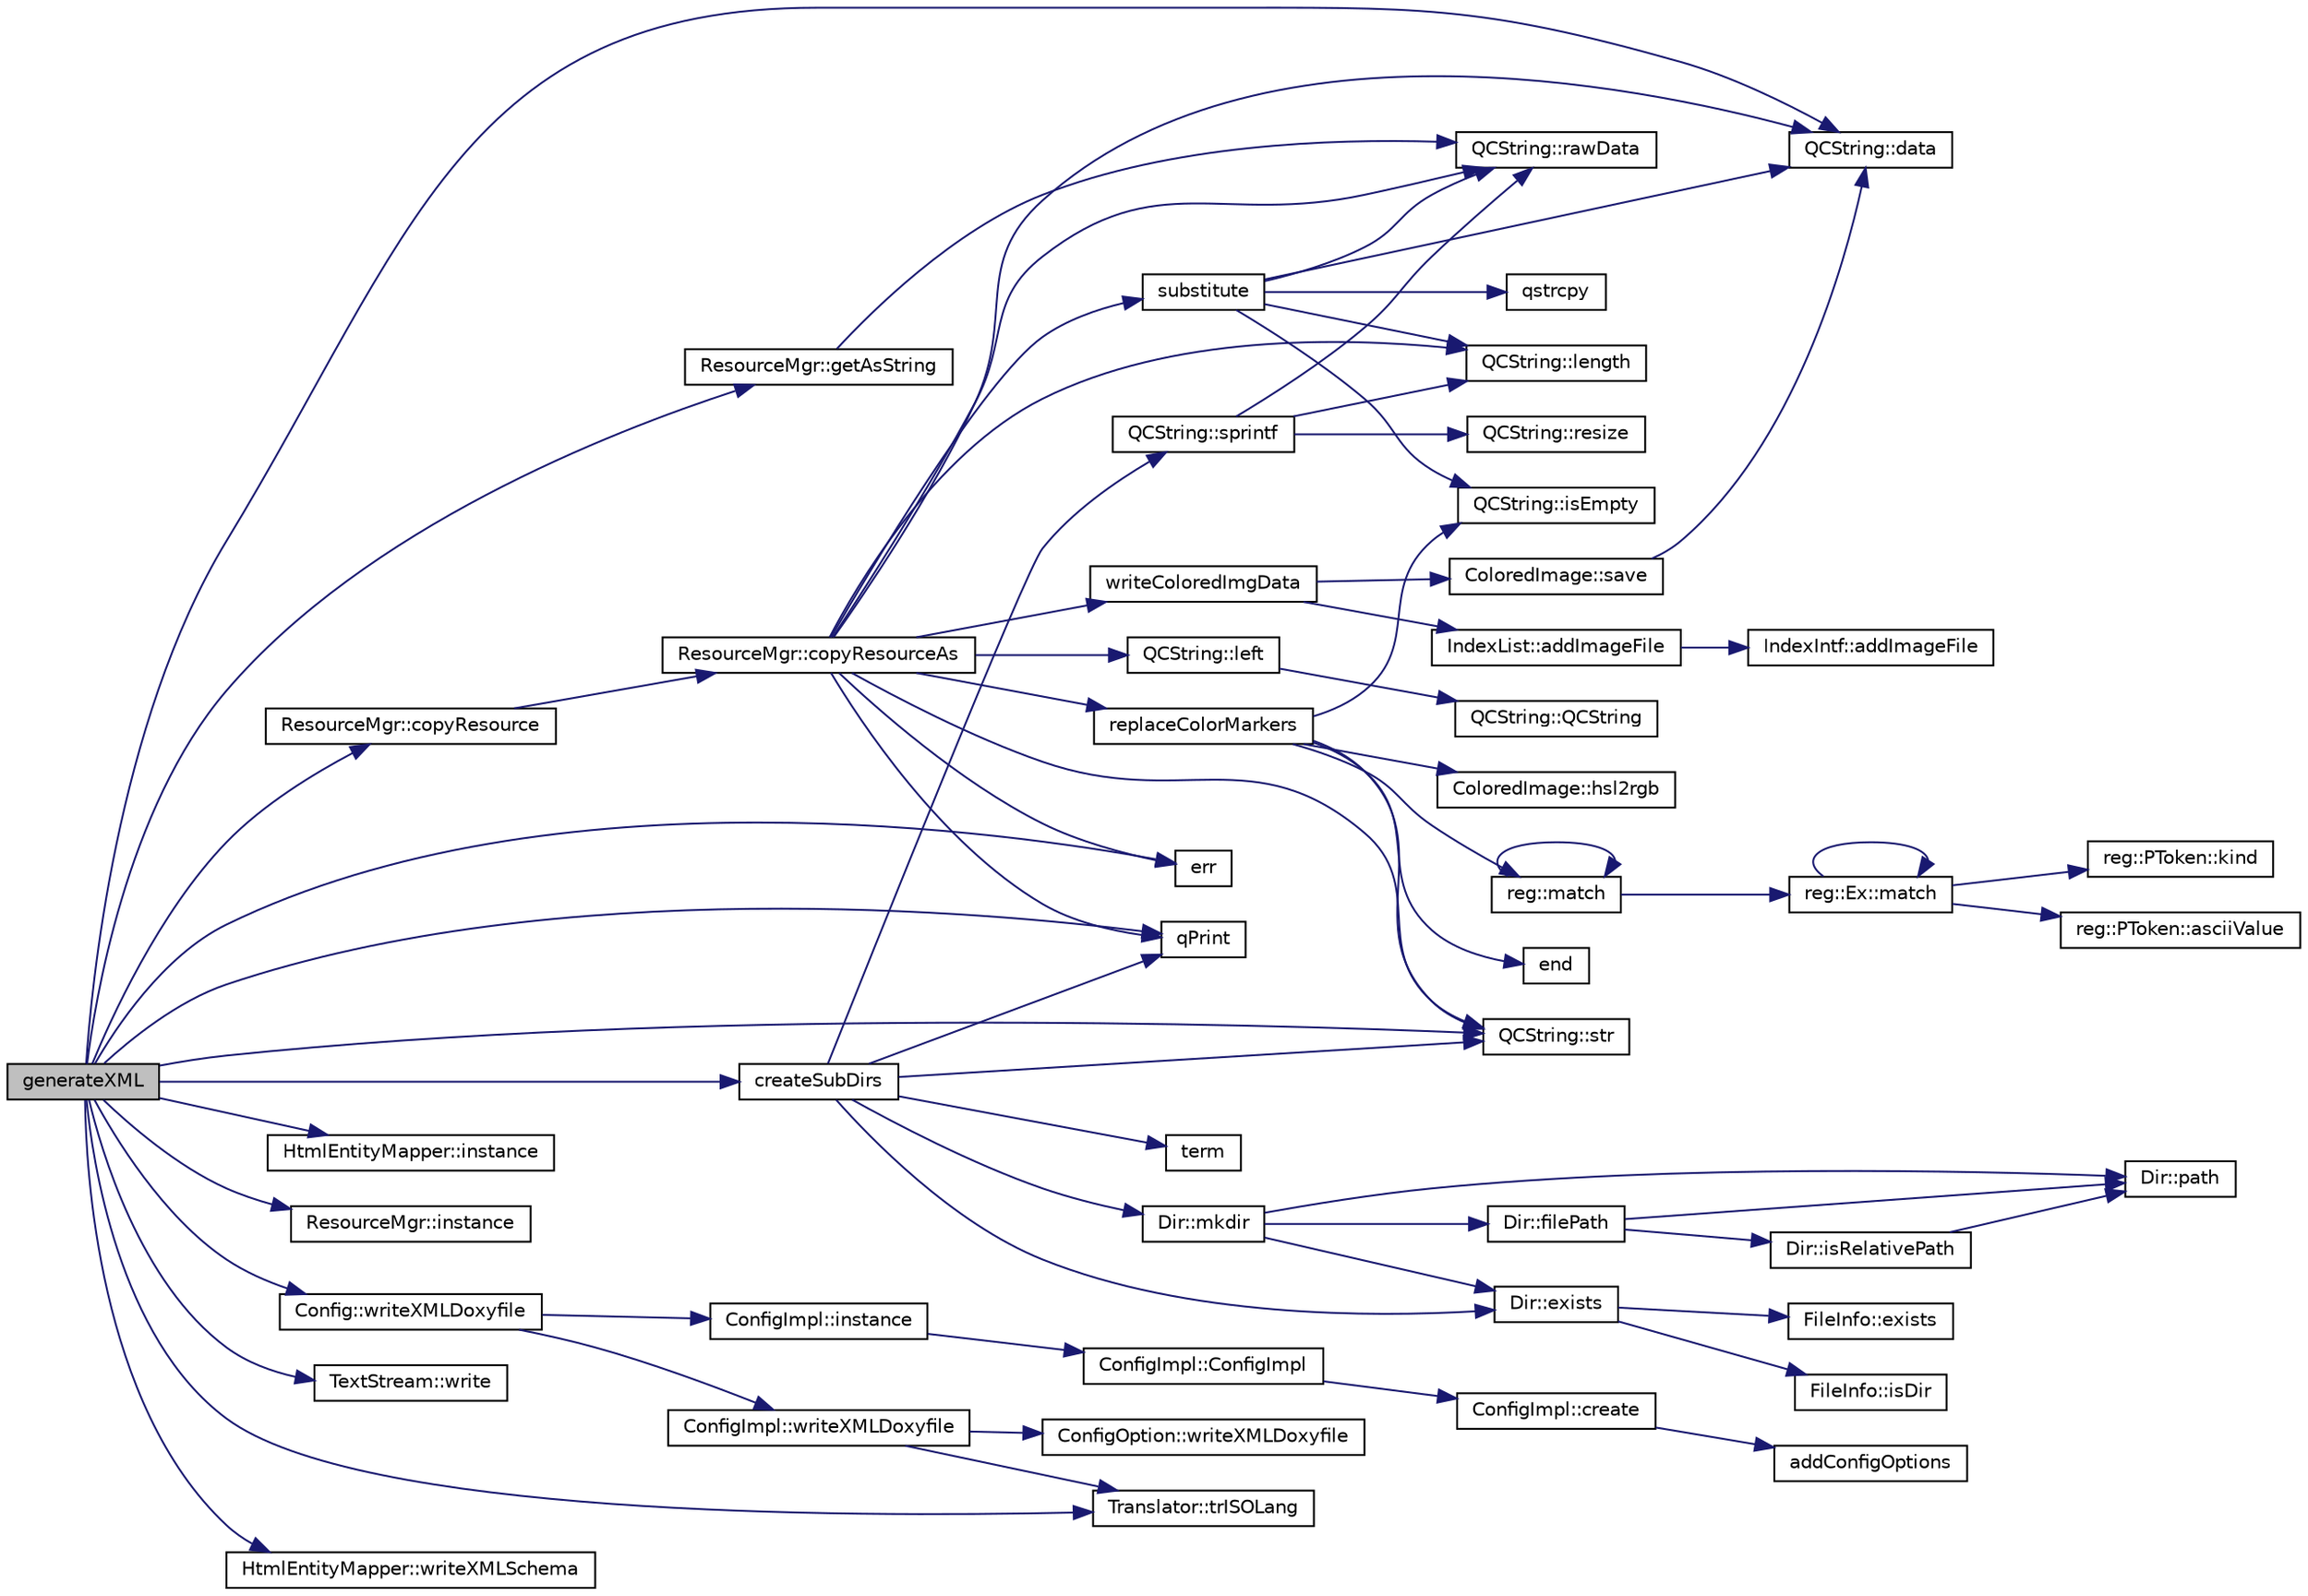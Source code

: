 digraph "generateXML"
{
 // LATEX_PDF_SIZE
  edge [fontname="Helvetica",fontsize="10",labelfontname="Helvetica",labelfontsize="10"];
  node [fontname="Helvetica",fontsize="10",shape=record];
  rankdir="LR";
  Node1 [label="generateXML",height=0.2,width=0.4,color="black", fillcolor="grey75", style="filled", fontcolor="black",tooltip=" "];
  Node1 -> Node2 [color="midnightblue",fontsize="10",style="solid",fontname="Helvetica"];
  Node2 [label="ResourceMgr::copyResource",height=0.2,width=0.4,color="black", fillcolor="white", style="filled",URL="$classResourceMgr.html#a32b8297da656a43a255a3a1b27c210b9",tooltip=" "];
  Node2 -> Node3 [color="midnightblue",fontsize="10",style="solid",fontname="Helvetica"];
  Node3 [label="ResourceMgr::copyResourceAs",height=0.2,width=0.4,color="black", fillcolor="white", style="filled",URL="$classResourceMgr.html#ad396917a059d354b1ff240b9af3a006c",tooltip=" "];
  Node3 -> Node4 [color="midnightblue",fontsize="10",style="solid",fontname="Helvetica"];
  Node4 [label="QCString::data",height=0.2,width=0.4,color="black", fillcolor="white", style="filled",URL="$classQCString.html#ac3aa3ac1a1c36d3305eba22a2eb0d098",tooltip=" "];
  Node3 -> Node5 [color="midnightblue",fontsize="10",style="solid",fontname="Helvetica"];
  Node5 [label="err",height=0.2,width=0.4,color="black", fillcolor="white", style="filled",URL="$message_8cpp.html#aede5746344fdce99647541101eaa7f06",tooltip=" "];
  Node3 -> Node6 [color="midnightblue",fontsize="10",style="solid",fontname="Helvetica"];
  Node6 [label="QCString::left",height=0.2,width=0.4,color="black", fillcolor="white", style="filled",URL="$classQCString.html#aecf8b66312c4e97333219cc344c11a4f",tooltip=" "];
  Node6 -> Node7 [color="midnightblue",fontsize="10",style="solid",fontname="Helvetica"];
  Node7 [label="QCString::QCString",height=0.2,width=0.4,color="black", fillcolor="white", style="filled",URL="$classQCString.html#ad691e1087cc03e14e00d1147ae0ecab7",tooltip=" "];
  Node3 -> Node8 [color="midnightblue",fontsize="10",style="solid",fontname="Helvetica"];
  Node8 [label="QCString::length",height=0.2,width=0.4,color="black", fillcolor="white", style="filled",URL="$classQCString.html#ac52596733e9110b778019946d73fb268",tooltip=" "];
  Node3 -> Node9 [color="midnightblue",fontsize="10",style="solid",fontname="Helvetica"];
  Node9 [label="qPrint",height=0.2,width=0.4,color="black", fillcolor="white", style="filled",URL="$qcstring_8h.html#a9851ebb5ae2f65b4d2b1d08421edbfd2",tooltip=" "];
  Node3 -> Node10 [color="midnightblue",fontsize="10",style="solid",fontname="Helvetica"];
  Node10 [label="QCString::rawData",height=0.2,width=0.4,color="black", fillcolor="white", style="filled",URL="$classQCString.html#a5f5c9dc172d638c8d7b07010d100117a",tooltip=" "];
  Node3 -> Node11 [color="midnightblue",fontsize="10",style="solid",fontname="Helvetica"];
  Node11 [label="replaceColorMarkers",height=0.2,width=0.4,color="black", fillcolor="white", style="filled",URL="$util_8cpp.html#af10f5e35396e550af824e3029bab8dd4",tooltip=" "];
  Node11 -> Node12 [color="midnightblue",fontsize="10",style="solid",fontname="Helvetica"];
  Node12 [label="end",height=0.2,width=0.4,color="black", fillcolor="white", style="filled",URL="$dir_8cpp.html#abb4720f72b574f81dc4f7aea0e653a64",tooltip=" "];
  Node11 -> Node13 [color="midnightblue",fontsize="10",style="solid",fontname="Helvetica"];
  Node13 [label="ColoredImage::hsl2rgb",height=0.2,width=0.4,color="black", fillcolor="white", style="filled",URL="$classColoredImage.html#aa28cffecb75cf52b6b457178851704c5",tooltip=" "];
  Node11 -> Node14 [color="midnightblue",fontsize="10",style="solid",fontname="Helvetica"];
  Node14 [label="QCString::isEmpty",height=0.2,width=0.4,color="black", fillcolor="white", style="filled",URL="$classQCString.html#a621c4090d69ad7d05ef8e5234376c3d8",tooltip=" "];
  Node11 -> Node15 [color="midnightblue",fontsize="10",style="solid",fontname="Helvetica"];
  Node15 [label="reg::match",height=0.2,width=0.4,color="black", fillcolor="white", style="filled",URL="$namespacereg.html#a1a29dcc7e2ccf462503adc5d496881ae",tooltip=" "];
  Node15 -> Node15 [color="midnightblue",fontsize="10",style="solid",fontname="Helvetica"];
  Node15 -> Node16 [color="midnightblue",fontsize="10",style="solid",fontname="Helvetica"];
  Node16 [label="reg::Ex::match",height=0.2,width=0.4,color="black", fillcolor="white", style="filled",URL="$classreg_1_1Ex.html#a9fc6293038a87e8995a13c0fdfd11499",tooltip=" "];
  Node16 -> Node17 [color="midnightblue",fontsize="10",style="solid",fontname="Helvetica"];
  Node17 [label="reg::PToken::asciiValue",height=0.2,width=0.4,color="black", fillcolor="white", style="filled",URL="$classreg_1_1PToken.html#a34589c92a4e8ff59eb14c5536e760929",tooltip=" "];
  Node16 -> Node18 [color="midnightblue",fontsize="10",style="solid",fontname="Helvetica"];
  Node18 [label="reg::PToken::kind",height=0.2,width=0.4,color="black", fillcolor="white", style="filled",URL="$classreg_1_1PToken.html#a5b947291aff91a346d6526074989a9fa",tooltip=" "];
  Node16 -> Node16 [color="midnightblue",fontsize="10",style="solid",fontname="Helvetica"];
  Node11 -> Node19 [color="midnightblue",fontsize="10",style="solid",fontname="Helvetica"];
  Node19 [label="QCString::str",height=0.2,width=0.4,color="black", fillcolor="white", style="filled",URL="$classQCString.html#a9824b07232eea418ab3b3e7dc3178eec",tooltip=" "];
  Node3 -> Node19 [color="midnightblue",fontsize="10",style="solid",fontname="Helvetica"];
  Node3 -> Node20 [color="midnightblue",fontsize="10",style="solid",fontname="Helvetica"];
  Node20 [label="substitute",height=0.2,width=0.4,color="black", fillcolor="white", style="filled",URL="$qcstring_8cpp.html#a99187f0723aa35b7f06be3a5506b1285",tooltip="substitute all occurrences of src in s by dst"];
  Node20 -> Node4 [color="midnightblue",fontsize="10",style="solid",fontname="Helvetica"];
  Node20 -> Node14 [color="midnightblue",fontsize="10",style="solid",fontname="Helvetica"];
  Node20 -> Node8 [color="midnightblue",fontsize="10",style="solid",fontname="Helvetica"];
  Node20 -> Node21 [color="midnightblue",fontsize="10",style="solid",fontname="Helvetica"];
  Node21 [label="qstrcpy",height=0.2,width=0.4,color="black", fillcolor="white", style="filled",URL="$qcstring_8h.html#ac32a77e081e980d3a32c45578b7be389",tooltip=" "];
  Node20 -> Node10 [color="midnightblue",fontsize="10",style="solid",fontname="Helvetica"];
  Node3 -> Node22 [color="midnightblue",fontsize="10",style="solid",fontname="Helvetica"];
  Node22 [label="writeColoredImgData",height=0.2,width=0.4,color="black", fillcolor="white", style="filled",URL="$util_8cpp.html#af543a98b46249a2b115f47f0166e9a81",tooltip=" "];
  Node22 -> Node23 [color="midnightblue",fontsize="10",style="solid",fontname="Helvetica"];
  Node23 [label="IndexList::addImageFile",height=0.2,width=0.4,color="black", fillcolor="white", style="filled",URL="$classIndexList.html#aac3c1b70be363f488269cd9054cc7621",tooltip=" "];
  Node23 -> Node24 [color="midnightblue",fontsize="10",style="solid",fontname="Helvetica"];
  Node24 [label="IndexIntf::addImageFile",height=0.2,width=0.4,color="black", fillcolor="white", style="filled",URL="$classIndexIntf.html#a6707d3e6f353a77c087d13a6d707dc43",tooltip=" "];
  Node22 -> Node25 [color="midnightblue",fontsize="10",style="solid",fontname="Helvetica"];
  Node25 [label="ColoredImage::save",height=0.2,width=0.4,color="black", fillcolor="white", style="filled",URL="$classColoredImage.html#ae4a3366368b665b83c8b821fd9bdeae7",tooltip=" "];
  Node25 -> Node4 [color="midnightblue",fontsize="10",style="solid",fontname="Helvetica"];
  Node1 -> Node26 [color="midnightblue",fontsize="10",style="solid",fontname="Helvetica"];
  Node26 [label="createSubDirs",height=0.2,width=0.4,color="black", fillcolor="white", style="filled",URL="$util_8cpp.html#a77685956f8517f3a6e062e66925fc93c",tooltip=" "];
  Node26 -> Node27 [color="midnightblue",fontsize="10",style="solid",fontname="Helvetica"];
  Node27 [label="Dir::exists",height=0.2,width=0.4,color="black", fillcolor="white", style="filled",URL="$classDir.html#ac6bf80b5b3a034e8c144c86ef48ae309",tooltip=" "];
  Node27 -> Node28 [color="midnightblue",fontsize="10",style="solid",fontname="Helvetica"];
  Node28 [label="FileInfo::exists",height=0.2,width=0.4,color="black", fillcolor="white", style="filled",URL="$classFileInfo.html#a47d49db8cb8797153885c4d5b7b0911f",tooltip=" "];
  Node27 -> Node29 [color="midnightblue",fontsize="10",style="solid",fontname="Helvetica"];
  Node29 [label="FileInfo::isDir",height=0.2,width=0.4,color="black", fillcolor="white", style="filled",URL="$classFileInfo.html#aa941e087c82c28ff498d9d3dec551b1f",tooltip=" "];
  Node26 -> Node30 [color="midnightblue",fontsize="10",style="solid",fontname="Helvetica"];
  Node30 [label="Dir::mkdir",height=0.2,width=0.4,color="black", fillcolor="white", style="filled",URL="$classDir.html#a286f4b1852b489ffcc8b6837c7e6bd8e",tooltip=" "];
  Node30 -> Node27 [color="midnightblue",fontsize="10",style="solid",fontname="Helvetica"];
  Node30 -> Node31 [color="midnightblue",fontsize="10",style="solid",fontname="Helvetica"];
  Node31 [label="Dir::filePath",height=0.2,width=0.4,color="black", fillcolor="white", style="filled",URL="$classDir.html#a9648972511650311756008587b2ef819",tooltip=" "];
  Node31 -> Node32 [color="midnightblue",fontsize="10",style="solid",fontname="Helvetica"];
  Node32 [label="Dir::isRelativePath",height=0.2,width=0.4,color="black", fillcolor="white", style="filled",URL="$classDir.html#a30fb0271610a8148e2c5b31ec2e4299d",tooltip=" "];
  Node32 -> Node33 [color="midnightblue",fontsize="10",style="solid",fontname="Helvetica"];
  Node33 [label="Dir::path",height=0.2,width=0.4,color="black", fillcolor="white", style="filled",URL="$classDir.html#ac277cdc273640905e941d9e6262bc594",tooltip=" "];
  Node31 -> Node33 [color="midnightblue",fontsize="10",style="solid",fontname="Helvetica"];
  Node30 -> Node33 [color="midnightblue",fontsize="10",style="solid",fontname="Helvetica"];
  Node26 -> Node9 [color="midnightblue",fontsize="10",style="solid",fontname="Helvetica"];
  Node26 -> Node34 [color="midnightblue",fontsize="10",style="solid",fontname="Helvetica"];
  Node34 [label="QCString::sprintf",height=0.2,width=0.4,color="black", fillcolor="white", style="filled",URL="$classQCString.html#aa2dccf89cb25346c3ee81d75aa5859da",tooltip=" "];
  Node34 -> Node8 [color="midnightblue",fontsize="10",style="solid",fontname="Helvetica"];
  Node34 -> Node10 [color="midnightblue",fontsize="10",style="solid",fontname="Helvetica"];
  Node34 -> Node35 [color="midnightblue",fontsize="10",style="solid",fontname="Helvetica"];
  Node35 [label="QCString::resize",height=0.2,width=0.4,color="black", fillcolor="white", style="filled",URL="$classQCString.html#a993474e2da59141336e6105b8e154f2b",tooltip=" "];
  Node26 -> Node19 [color="midnightblue",fontsize="10",style="solid",fontname="Helvetica"];
  Node26 -> Node36 [color="midnightblue",fontsize="10",style="solid",fontname="Helvetica"];
  Node36 [label="term",height=0.2,width=0.4,color="black", fillcolor="white", style="filled",URL="$message_8cpp.html#ad8f29ff28015ffeb164a592dd68f89c7",tooltip=" "];
  Node1 -> Node4 [color="midnightblue",fontsize="10",style="solid",fontname="Helvetica"];
  Node1 -> Node5 [color="midnightblue",fontsize="10",style="solid",fontname="Helvetica"];
  Node1 -> Node37 [color="midnightblue",fontsize="10",style="solid",fontname="Helvetica"];
  Node37 [label="ResourceMgr::getAsString",height=0.2,width=0.4,color="black", fillcolor="white", style="filled",URL="$classResourceMgr.html#aa60ef164e79a11cfa31de29221db11aa",tooltip=" "];
  Node37 -> Node10 [color="midnightblue",fontsize="10",style="solid",fontname="Helvetica"];
  Node1 -> Node38 [color="midnightblue",fontsize="10",style="solid",fontname="Helvetica"];
  Node38 [label="HtmlEntityMapper::instance",height=0.2,width=0.4,color="black", fillcolor="white", style="filled",URL="$classHtmlEntityMapper.html#ae6ddba77b763691a6e3a1c9021e8d944",tooltip=" "];
  Node1 -> Node39 [color="midnightblue",fontsize="10",style="solid",fontname="Helvetica"];
  Node39 [label="ResourceMgr::instance",height=0.2,width=0.4,color="black", fillcolor="white", style="filled",URL="$classResourceMgr.html#a02fb3176893696eaf659d680c8b08064",tooltip=" "];
  Node1 -> Node9 [color="midnightblue",fontsize="10",style="solid",fontname="Helvetica"];
  Node1 -> Node19 [color="midnightblue",fontsize="10",style="solid",fontname="Helvetica"];
  Node1 -> Node40 [color="midnightblue",fontsize="10",style="solid",fontname="Helvetica"];
  Node40 [label="Translator::trISOLang",height=0.2,width=0.4,color="black", fillcolor="white", style="filled",URL="$classTranslator.html#a32d242636756c9b302e74454bfb3fa5f",tooltip=" "];
  Node1 -> Node41 [color="midnightblue",fontsize="10",style="solid",fontname="Helvetica"];
  Node41 [label="TextStream::write",height=0.2,width=0.4,color="black", fillcolor="white", style="filled",URL="$classTextStream.html#aaa78941b7f04d95ca3be7d11073828f0",tooltip=" "];
  Node1 -> Node42 [color="midnightblue",fontsize="10",style="solid",fontname="Helvetica"];
  Node42 [label="Config::writeXMLDoxyfile",height=0.2,width=0.4,color="black", fillcolor="white", style="filled",URL="$namespaceConfig.html#a5744a411e57f8a3a18ce6569e843b11e",tooltip=" "];
  Node42 -> Node43 [color="midnightblue",fontsize="10",style="solid",fontname="Helvetica"];
  Node43 [label="ConfigImpl::instance",height=0.2,width=0.4,color="black", fillcolor="white", style="filled",URL="$classConfigImpl.html#a501e98a30e96c9930ac4b1791b80c09a",tooltip=" "];
  Node43 -> Node44 [color="midnightblue",fontsize="10",style="solid",fontname="Helvetica"];
  Node44 [label="ConfigImpl::ConfigImpl",height=0.2,width=0.4,color="black", fillcolor="white", style="filled",URL="$classConfigImpl.html#af661fbf44e03c43d5ae7c3e30ef33a18",tooltip=" "];
  Node44 -> Node45 [color="midnightblue",fontsize="10",style="solid",fontname="Helvetica"];
  Node45 [label="ConfigImpl::create",height=0.2,width=0.4,color="black", fillcolor="white", style="filled",URL="$classConfigImpl.html#a0e1887e271fe89b5f3e2154e344ad4b1",tooltip=" "];
  Node45 -> Node46 [color="midnightblue",fontsize="10",style="solid",fontname="Helvetica"];
  Node46 [label="addConfigOptions",height=0.2,width=0.4,color="black", fillcolor="white", style="filled",URL="$configoptions_8h.html#abc359bc733e3ae3512278e3014d83eb4",tooltip=" "];
  Node42 -> Node47 [color="midnightblue",fontsize="10",style="solid",fontname="Helvetica"];
  Node47 [label="ConfigImpl::writeXMLDoxyfile",height=0.2,width=0.4,color="black", fillcolor="white", style="filled",URL="$classConfigImpl.html#a87163252416c500d2000ad78353400a2",tooltip=" "];
  Node47 -> Node40 [color="midnightblue",fontsize="10",style="solid",fontname="Helvetica"];
  Node47 -> Node48 [color="midnightblue",fontsize="10",style="solid",fontname="Helvetica"];
  Node48 [label="ConfigOption::writeXMLDoxyfile",height=0.2,width=0.4,color="black", fillcolor="white", style="filled",URL="$classConfigOption.html#a33dbcfdb94648f726afd2e85462c184a",tooltip=" "];
  Node1 -> Node49 [color="midnightblue",fontsize="10",style="solid",fontname="Helvetica"];
  Node49 [label="HtmlEntityMapper::writeXMLSchema",height=0.2,width=0.4,color="black", fillcolor="white", style="filled",URL="$classHtmlEntityMapper.html#a7c7b82a1151c72c7df57732517379a14",tooltip=" "];
}
